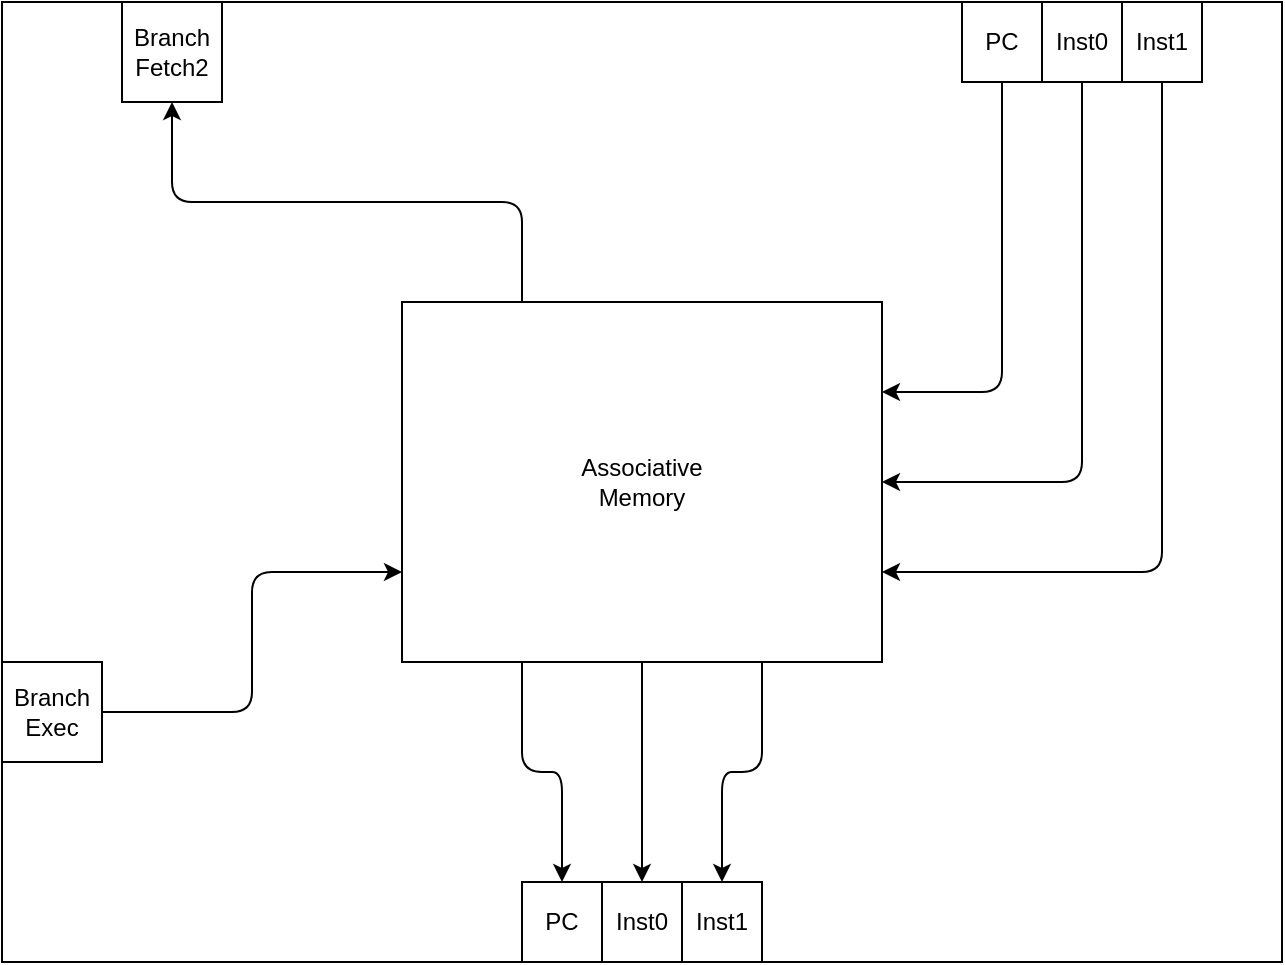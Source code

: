 <mxfile version="12.2.7" type="github" pages="1">
  <diagram id="12EuTXM_qI1TK7XyEKbd" name="Page-1">
    <mxGraphModel dx="854" dy="507" grid="1" gridSize="10" guides="1" tooltips="1" connect="1" arrows="1" fold="1" page="1" pageScale="1" pageWidth="827" pageHeight="1169" math="0" shadow="0">
      <root>
        <mxCell id="0"/>
        <mxCell id="1" parent="0"/>
        <mxCell id="7hBCwca6hGrMAsyxMWED-1" value="" style="rounded=0;whiteSpace=wrap;html=1;" parent="1" vertex="1">
          <mxGeometry x="40" y="40" width="640" height="480" as="geometry"/>
        </mxCell>
        <mxCell id="7hBCwca6hGrMAsyxMWED-2" style="edgeStyle=orthogonalEdgeStyle;rounded=1;orthogonalLoop=1;jettySize=auto;html=1;exitX=0.5;exitY=1;exitDx=0;exitDy=0;entryX=1;entryY=0.75;entryDx=0;entryDy=0;" parent="1" source="7hBCwca6hGrMAsyxMWED-3" target="7hBCwca6hGrMAsyxMWED-19" edge="1">
          <mxGeometry relative="1" as="geometry"/>
        </mxCell>
        <mxCell id="7hBCwca6hGrMAsyxMWED-3" value="Inst1" style="whiteSpace=wrap;html=1;aspect=fixed;" parent="1" vertex="1">
          <mxGeometry x="600" y="40" width="40" height="40" as="geometry"/>
        </mxCell>
        <mxCell id="7hBCwca6hGrMAsyxMWED-4" style="edgeStyle=orthogonalEdgeStyle;rounded=1;orthogonalLoop=1;jettySize=auto;html=1;exitX=0.5;exitY=1;exitDx=0;exitDy=0;entryX=1;entryY=0.5;entryDx=0;entryDy=0;" parent="1" source="7hBCwca6hGrMAsyxMWED-5" target="7hBCwca6hGrMAsyxMWED-19" edge="1">
          <mxGeometry relative="1" as="geometry"/>
        </mxCell>
        <mxCell id="7hBCwca6hGrMAsyxMWED-5" value="Inst0" style="whiteSpace=wrap;html=1;aspect=fixed;" parent="1" vertex="1">
          <mxGeometry x="560" y="40" width="40" height="40" as="geometry"/>
        </mxCell>
        <mxCell id="7hBCwca6hGrMAsyxMWED-6" value="Branch&lt;br&gt;Fetch2" style="whiteSpace=wrap;html=1;aspect=fixed;" parent="1" vertex="1">
          <mxGeometry x="100" y="40" width="50" height="50" as="geometry"/>
        </mxCell>
        <mxCell id="7hBCwca6hGrMAsyxMWED-7" value="Inst1" style="whiteSpace=wrap;html=1;aspect=fixed;" parent="1" vertex="1">
          <mxGeometry x="380" y="480" width="40" height="40" as="geometry"/>
        </mxCell>
        <mxCell id="7hBCwca6hGrMAsyxMWED-8" value="Inst0" style="whiteSpace=wrap;html=1;aspect=fixed;" parent="1" vertex="1">
          <mxGeometry x="340" y="480" width="40" height="40" as="geometry"/>
        </mxCell>
        <mxCell id="7hBCwca6hGrMAsyxMWED-9" style="edgeStyle=orthogonalEdgeStyle;rounded=1;orthogonalLoop=1;jettySize=auto;html=1;exitX=0.5;exitY=1;exitDx=0;exitDy=0;entryX=1;entryY=0.25;entryDx=0;entryDy=0;" parent="1" source="7hBCwca6hGrMAsyxMWED-10" target="7hBCwca6hGrMAsyxMWED-19" edge="1">
          <mxGeometry relative="1" as="geometry"/>
        </mxCell>
        <mxCell id="7hBCwca6hGrMAsyxMWED-10" value="PC" style="whiteSpace=wrap;html=1;aspect=fixed;" parent="1" vertex="1">
          <mxGeometry x="520" y="40" width="40" height="40" as="geometry"/>
        </mxCell>
        <mxCell id="7hBCwca6hGrMAsyxMWED-11" value="PC" style="whiteSpace=wrap;html=1;aspect=fixed;" parent="1" vertex="1">
          <mxGeometry x="300" y="480" width="40" height="40" as="geometry"/>
        </mxCell>
        <mxCell id="7hBCwca6hGrMAsyxMWED-12" style="edgeStyle=orthogonalEdgeStyle;rounded=1;orthogonalLoop=1;jettySize=auto;html=1;exitX=1;exitY=0.5;exitDx=0;exitDy=0;entryX=0;entryY=0.75;entryDx=0;entryDy=0;" parent="1" source="7hBCwca6hGrMAsyxMWED-14" target="7hBCwca6hGrMAsyxMWED-19" edge="1">
          <mxGeometry relative="1" as="geometry"/>
        </mxCell>
        <mxCell id="7hBCwca6hGrMAsyxMWED-14" value="Branch&lt;br&gt;Exec" style="whiteSpace=wrap;html=1;aspect=fixed;" parent="1" vertex="1">
          <mxGeometry x="40" y="370" width="50" height="50" as="geometry"/>
        </mxCell>
        <mxCell id="7hBCwca6hGrMAsyxMWED-15" style="edgeStyle=orthogonalEdgeStyle;rounded=1;orthogonalLoop=1;jettySize=auto;html=1;exitX=0.25;exitY=0;exitDx=0;exitDy=0;entryX=0.5;entryY=1;entryDx=0;entryDy=0;" parent="1" source="7hBCwca6hGrMAsyxMWED-19" target="7hBCwca6hGrMAsyxMWED-6" edge="1">
          <mxGeometry relative="1" as="geometry"/>
        </mxCell>
        <mxCell id="7hBCwca6hGrMAsyxMWED-16" style="edgeStyle=orthogonalEdgeStyle;rounded=1;orthogonalLoop=1;jettySize=auto;html=1;exitX=0.25;exitY=1;exitDx=0;exitDy=0;entryX=0.5;entryY=0;entryDx=0;entryDy=0;" parent="1" source="7hBCwca6hGrMAsyxMWED-19" target="7hBCwca6hGrMAsyxMWED-11" edge="1">
          <mxGeometry relative="1" as="geometry"/>
        </mxCell>
        <mxCell id="7hBCwca6hGrMAsyxMWED-17" style="edgeStyle=orthogonalEdgeStyle;rounded=1;orthogonalLoop=1;jettySize=auto;html=1;exitX=0.5;exitY=1;exitDx=0;exitDy=0;entryX=0.5;entryY=0;entryDx=0;entryDy=0;" parent="1" source="7hBCwca6hGrMAsyxMWED-19" target="7hBCwca6hGrMAsyxMWED-8" edge="1">
          <mxGeometry relative="1" as="geometry"/>
        </mxCell>
        <mxCell id="7hBCwca6hGrMAsyxMWED-18" style="edgeStyle=orthogonalEdgeStyle;rounded=1;orthogonalLoop=1;jettySize=auto;html=1;exitX=0.75;exitY=1;exitDx=0;exitDy=0;entryX=0.5;entryY=0;entryDx=0;entryDy=0;" parent="1" source="7hBCwca6hGrMAsyxMWED-19" target="7hBCwca6hGrMAsyxMWED-7" edge="1">
          <mxGeometry relative="1" as="geometry"/>
        </mxCell>
        <mxCell id="7hBCwca6hGrMAsyxMWED-19" value="Associative&lt;br&gt;Memory" style="rounded=0;whiteSpace=wrap;html=1;" parent="1" vertex="1">
          <mxGeometry x="240" y="190" width="240" height="180" as="geometry"/>
        </mxCell>
      </root>
    </mxGraphModel>
  </diagram>
</mxfile>
